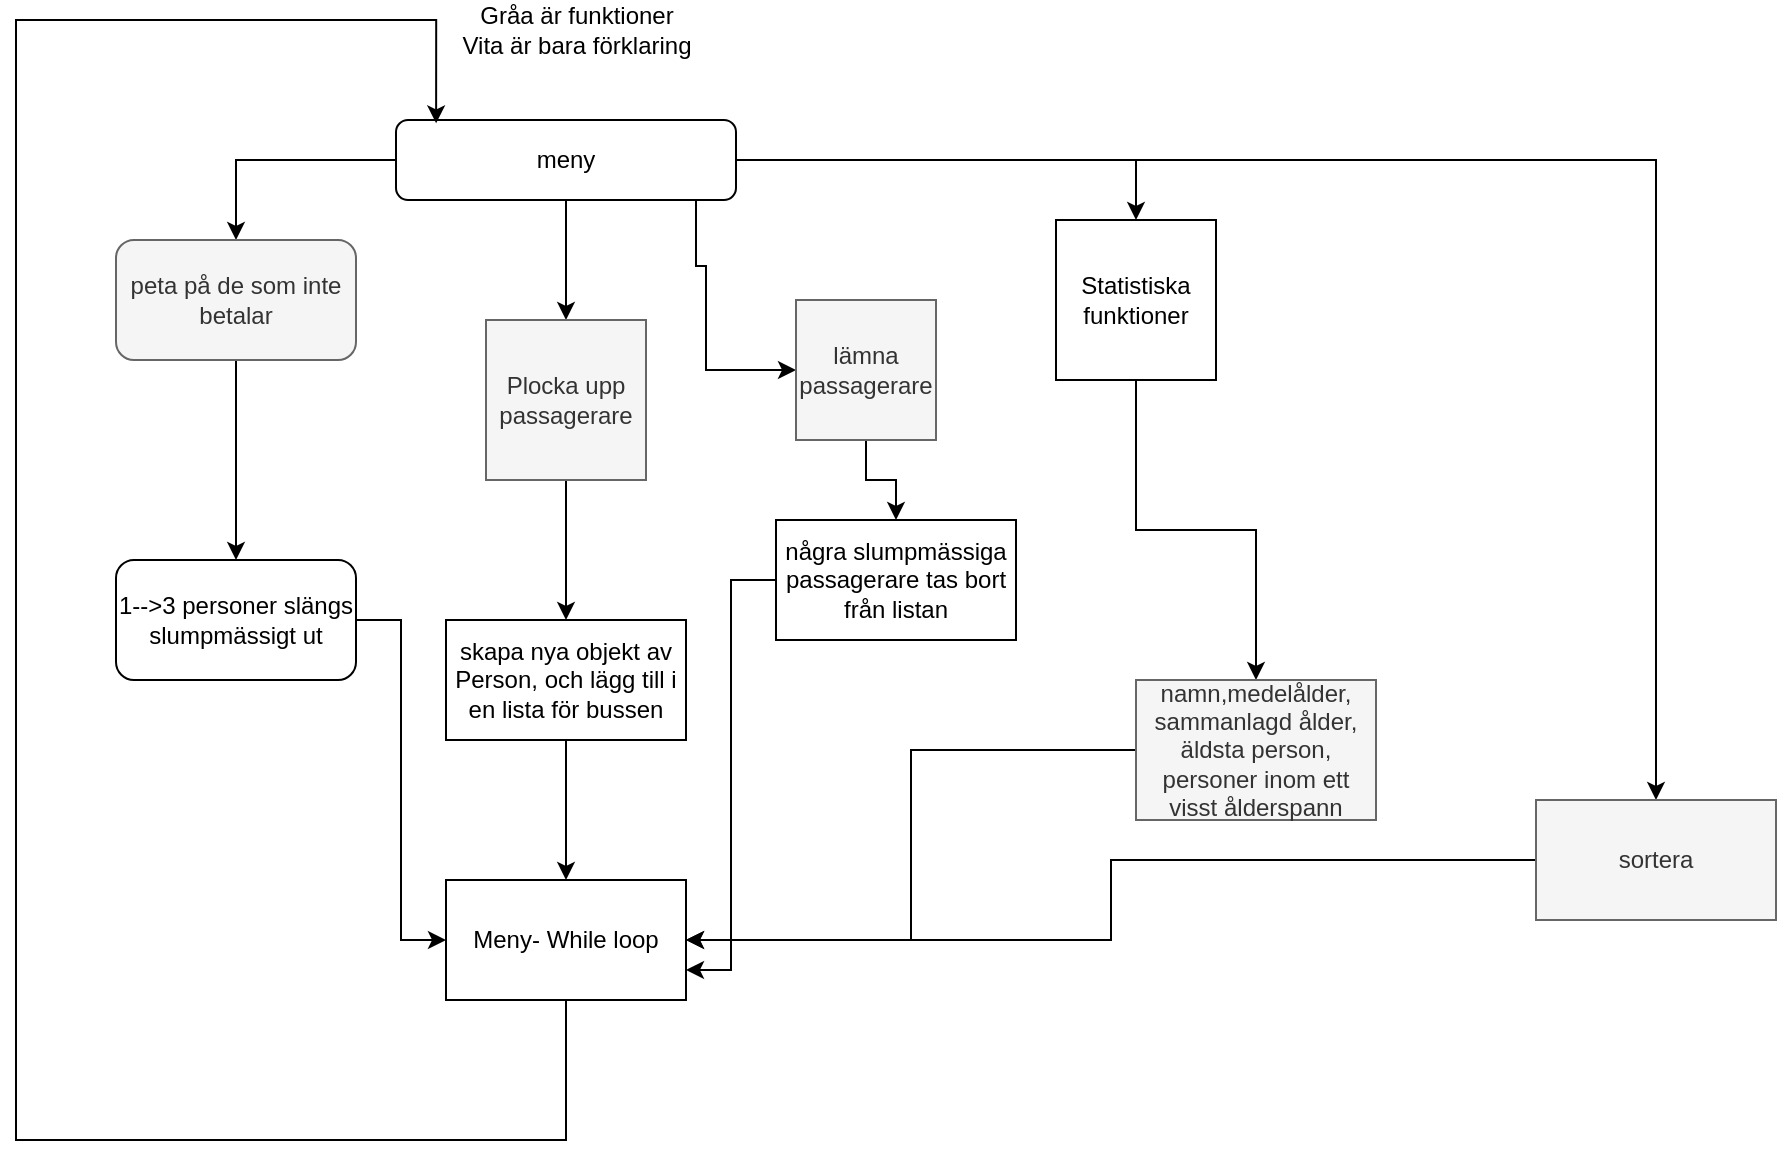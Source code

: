 <mxfile version="15.7.4" type="device"><diagram id="C5RBs43oDa-KdzZeNtuy" name="Page-1"><mxGraphModel dx="2130" dy="700" grid="1" gridSize="10" guides="1" tooltips="1" connect="1" arrows="1" fold="1" page="1" pageScale="1" pageWidth="827" pageHeight="1169" math="0" shadow="0"><root><mxCell id="WIyWlLk6GJQsqaUBKTNV-0"/><mxCell id="WIyWlLk6GJQsqaUBKTNV-1" parent="WIyWlLk6GJQsqaUBKTNV-0"/><mxCell id="GFu-1dZSto7mho8tvotJ-5" value="" style="edgeStyle=orthogonalEdgeStyle;rounded=0;orthogonalLoop=1;jettySize=auto;html=1;" edge="1" parent="WIyWlLk6GJQsqaUBKTNV-1" source="WIyWlLk6GJQsqaUBKTNV-3" target="GFu-1dZSto7mho8tvotJ-3"><mxGeometry relative="1" as="geometry"><Array as="points"><mxPoint x="240" y="153"/><mxPoint x="245" y="153"/></Array></mxGeometry></mxCell><mxCell id="GFu-1dZSto7mho8tvotJ-9" value="" style="edgeStyle=orthogonalEdgeStyle;rounded=0;orthogonalLoop=1;jettySize=auto;html=1;" edge="1" parent="WIyWlLk6GJQsqaUBKTNV-1" source="WIyWlLk6GJQsqaUBKTNV-3" target="GFu-1dZSto7mho8tvotJ-6"><mxGeometry relative="1" as="geometry"/></mxCell><mxCell id="GFu-1dZSto7mho8tvotJ-14" style="edgeStyle=orthogonalEdgeStyle;rounded=0;orthogonalLoop=1;jettySize=auto;html=1;" edge="1" parent="WIyWlLk6GJQsqaUBKTNV-1" source="WIyWlLk6GJQsqaUBKTNV-3" target="GFu-1dZSto7mho8tvotJ-2"><mxGeometry relative="1" as="geometry"/></mxCell><mxCell id="GFu-1dZSto7mho8tvotJ-16" value="" style="edgeStyle=orthogonalEdgeStyle;rounded=0;orthogonalLoop=1;jettySize=auto;html=1;" edge="1" parent="WIyWlLk6GJQsqaUBKTNV-1" source="WIyWlLk6GJQsqaUBKTNV-3" target="GFu-1dZSto7mho8tvotJ-15"><mxGeometry relative="1" as="geometry"/></mxCell><mxCell id="GFu-1dZSto7mho8tvotJ-33" style="edgeStyle=orthogonalEdgeStyle;rounded=0;orthogonalLoop=1;jettySize=auto;html=1;" edge="1" parent="WIyWlLk6GJQsqaUBKTNV-1" source="WIyWlLk6GJQsqaUBKTNV-3" target="GFu-1dZSto7mho8tvotJ-34"><mxGeometry relative="1" as="geometry"><mxPoint x="720.0" y="300" as="targetPoint"/></mxGeometry></mxCell><mxCell id="WIyWlLk6GJQsqaUBKTNV-3" value="meny" style="rounded=1;whiteSpace=wrap;html=1;fontSize=12;glass=0;strokeWidth=1;shadow=0;" parent="WIyWlLk6GJQsqaUBKTNV-1" vertex="1"><mxGeometry x="90" y="80" width="170" height="40" as="geometry"/></mxCell><mxCell id="GFu-1dZSto7mho8tvotJ-11" value="" style="edgeStyle=orthogonalEdgeStyle;rounded=0;orthogonalLoop=1;jettySize=auto;html=1;" edge="1" parent="WIyWlLk6GJQsqaUBKTNV-1" source="GFu-1dZSto7mho8tvotJ-2" target="GFu-1dZSto7mho8tvotJ-10"><mxGeometry relative="1" as="geometry"/></mxCell><mxCell id="GFu-1dZSto7mho8tvotJ-2" value="Plocka upp passagerare" style="whiteSpace=wrap;html=1;aspect=fixed;fillColor=#f5f5f5;fontColor=#333333;strokeColor=#666666;" vertex="1" parent="WIyWlLk6GJQsqaUBKTNV-1"><mxGeometry x="135" y="180" width="80" height="80" as="geometry"/></mxCell><mxCell id="GFu-1dZSto7mho8tvotJ-21" value="" style="edgeStyle=orthogonalEdgeStyle;rounded=0;orthogonalLoop=1;jettySize=auto;html=1;" edge="1" parent="WIyWlLk6GJQsqaUBKTNV-1" source="GFu-1dZSto7mho8tvotJ-3" target="GFu-1dZSto7mho8tvotJ-20"><mxGeometry relative="1" as="geometry"/></mxCell><mxCell id="GFu-1dZSto7mho8tvotJ-3" value="lämna passagerare" style="whiteSpace=wrap;html=1;aspect=fixed;fillColor=#f5f5f5;fontColor=#333333;strokeColor=#666666;" vertex="1" parent="WIyWlLk6GJQsqaUBKTNV-1"><mxGeometry x="290" y="170" width="70" height="70" as="geometry"/></mxCell><mxCell id="GFu-1dZSto7mho8tvotJ-8" value="" style="edgeStyle=orthogonalEdgeStyle;rounded=0;orthogonalLoop=1;jettySize=auto;html=1;" edge="1" parent="WIyWlLk6GJQsqaUBKTNV-1" source="GFu-1dZSto7mho8tvotJ-6" target="GFu-1dZSto7mho8tvotJ-7"><mxGeometry relative="1" as="geometry"/></mxCell><mxCell id="GFu-1dZSto7mho8tvotJ-6" value="Statistiska funktioner" style="whiteSpace=wrap;html=1;aspect=fixed;" vertex="1" parent="WIyWlLk6GJQsqaUBKTNV-1"><mxGeometry x="420" y="130" width="80" height="80" as="geometry"/></mxCell><mxCell id="GFu-1dZSto7mho8tvotJ-27" style="edgeStyle=orthogonalEdgeStyle;rounded=0;orthogonalLoop=1;jettySize=auto;html=1;entryX=1;entryY=0.5;entryDx=0;entryDy=0;" edge="1" parent="WIyWlLk6GJQsqaUBKTNV-1" source="GFu-1dZSto7mho8tvotJ-7" target="GFu-1dZSto7mho8tvotJ-22"><mxGeometry relative="1" as="geometry"/></mxCell><mxCell id="GFu-1dZSto7mho8tvotJ-7" value="namn,medelålder, sammanlagd ålder, äldsta person, personer inom ett visst ålderspann" style="whiteSpace=wrap;html=1;fillColor=#f5f5f5;fontColor=#333333;strokeColor=#666666;" vertex="1" parent="WIyWlLk6GJQsqaUBKTNV-1"><mxGeometry x="460" y="360" width="120" height="70" as="geometry"/></mxCell><mxCell id="GFu-1dZSto7mho8tvotJ-23" value="" style="edgeStyle=orthogonalEdgeStyle;rounded=0;orthogonalLoop=1;jettySize=auto;html=1;" edge="1" parent="WIyWlLk6GJQsqaUBKTNV-1" source="GFu-1dZSto7mho8tvotJ-10" target="GFu-1dZSto7mho8tvotJ-22"><mxGeometry relative="1" as="geometry"/></mxCell><mxCell id="GFu-1dZSto7mho8tvotJ-10" value="skapa nya objekt av Person, och lägg till i en lista för bussen" style="whiteSpace=wrap;html=1;" vertex="1" parent="WIyWlLk6GJQsqaUBKTNV-1"><mxGeometry x="115" y="330" width="120" height="60" as="geometry"/></mxCell><mxCell id="GFu-1dZSto7mho8tvotJ-18" value="" style="edgeStyle=orthogonalEdgeStyle;rounded=0;orthogonalLoop=1;jettySize=auto;html=1;" edge="1" parent="WIyWlLk6GJQsqaUBKTNV-1" source="GFu-1dZSto7mho8tvotJ-15" target="GFu-1dZSto7mho8tvotJ-17"><mxGeometry relative="1" as="geometry"/></mxCell><mxCell id="GFu-1dZSto7mho8tvotJ-15" value="peta på de som inte betalar" style="whiteSpace=wrap;html=1;rounded=1;shadow=0;strokeWidth=1;glass=0;fillColor=#f5f5f5;fontColor=#333333;strokeColor=#666666;" vertex="1" parent="WIyWlLk6GJQsqaUBKTNV-1"><mxGeometry x="-50" y="140" width="120" height="60" as="geometry"/></mxCell><mxCell id="GFu-1dZSto7mho8tvotJ-29" style="edgeStyle=orthogonalEdgeStyle;rounded=0;orthogonalLoop=1;jettySize=auto;html=1;entryX=0;entryY=0.5;entryDx=0;entryDy=0;" edge="1" parent="WIyWlLk6GJQsqaUBKTNV-1" source="GFu-1dZSto7mho8tvotJ-17" target="GFu-1dZSto7mho8tvotJ-22"><mxGeometry relative="1" as="geometry"/></mxCell><mxCell id="GFu-1dZSto7mho8tvotJ-17" value="1--&amp;gt;3 personer slängs slumpmässigt ut" style="rounded=1;whiteSpace=wrap;html=1;shadow=0;strokeWidth=1;glass=0;" vertex="1" parent="WIyWlLk6GJQsqaUBKTNV-1"><mxGeometry x="-50" y="300" width="120" height="60" as="geometry"/></mxCell><mxCell id="GFu-1dZSto7mho8tvotJ-24" style="edgeStyle=orthogonalEdgeStyle;rounded=0;orthogonalLoop=1;jettySize=auto;html=1;entryX=1;entryY=0.75;entryDx=0;entryDy=0;" edge="1" parent="WIyWlLk6GJQsqaUBKTNV-1" source="GFu-1dZSto7mho8tvotJ-20" target="GFu-1dZSto7mho8tvotJ-22"><mxGeometry relative="1" as="geometry"/></mxCell><mxCell id="GFu-1dZSto7mho8tvotJ-20" value="några slumpmässiga passagerare tas bort från listan" style="whiteSpace=wrap;html=1;" vertex="1" parent="WIyWlLk6GJQsqaUBKTNV-1"><mxGeometry x="280" y="280" width="120" height="60" as="geometry"/></mxCell><mxCell id="GFu-1dZSto7mho8tvotJ-43" style="edgeStyle=orthogonalEdgeStyle;rounded=0;orthogonalLoop=1;jettySize=auto;html=1;entryX=0.118;entryY=0.042;entryDx=0;entryDy=0;entryPerimeter=0;" edge="1" parent="WIyWlLk6GJQsqaUBKTNV-1" source="GFu-1dZSto7mho8tvotJ-22" target="WIyWlLk6GJQsqaUBKTNV-3"><mxGeometry relative="1" as="geometry"><mxPoint y="30" as="targetPoint"/><Array as="points"><mxPoint x="175" y="590"/><mxPoint x="-100" y="590"/><mxPoint x="-100" y="30"/><mxPoint x="110" y="30"/></Array></mxGeometry></mxCell><mxCell id="GFu-1dZSto7mho8tvotJ-22" value="Meny- While loop" style="rounded=0;whiteSpace=wrap;html=1;" vertex="1" parent="WIyWlLk6GJQsqaUBKTNV-1"><mxGeometry x="115" y="460" width="120" height="60" as="geometry"/></mxCell><mxCell id="GFu-1dZSto7mho8tvotJ-30" value="&lt;div&gt;Gråa är funktioner&lt;/div&gt;&lt;div&gt;Vita är bara förklaring &lt;br&gt;&lt;/div&gt;" style="text;html=1;align=center;verticalAlign=middle;resizable=0;points=[];autosize=1;strokeColor=none;fillColor=none;" vertex="1" parent="WIyWlLk6GJQsqaUBKTNV-1"><mxGeometry x="115" y="20" width="130" height="30" as="geometry"/></mxCell><mxCell id="GFu-1dZSto7mho8tvotJ-35" style="edgeStyle=orthogonalEdgeStyle;rounded=0;orthogonalLoop=1;jettySize=auto;html=1;" edge="1" parent="WIyWlLk6GJQsqaUBKTNV-1" source="GFu-1dZSto7mho8tvotJ-34" target="GFu-1dZSto7mho8tvotJ-22"><mxGeometry relative="1" as="geometry"><mxPoint x="720" y="590" as="targetPoint"/></mxGeometry></mxCell><mxCell id="GFu-1dZSto7mho8tvotJ-34" value="sortera" style="whiteSpace=wrap;html=1;fillColor=#f5f5f5;fontColor=#333333;strokeColor=#666666;" vertex="1" parent="WIyWlLk6GJQsqaUBKTNV-1"><mxGeometry x="660" y="420" width="120" height="60" as="geometry"/></mxCell></root></mxGraphModel></diagram></mxfile>